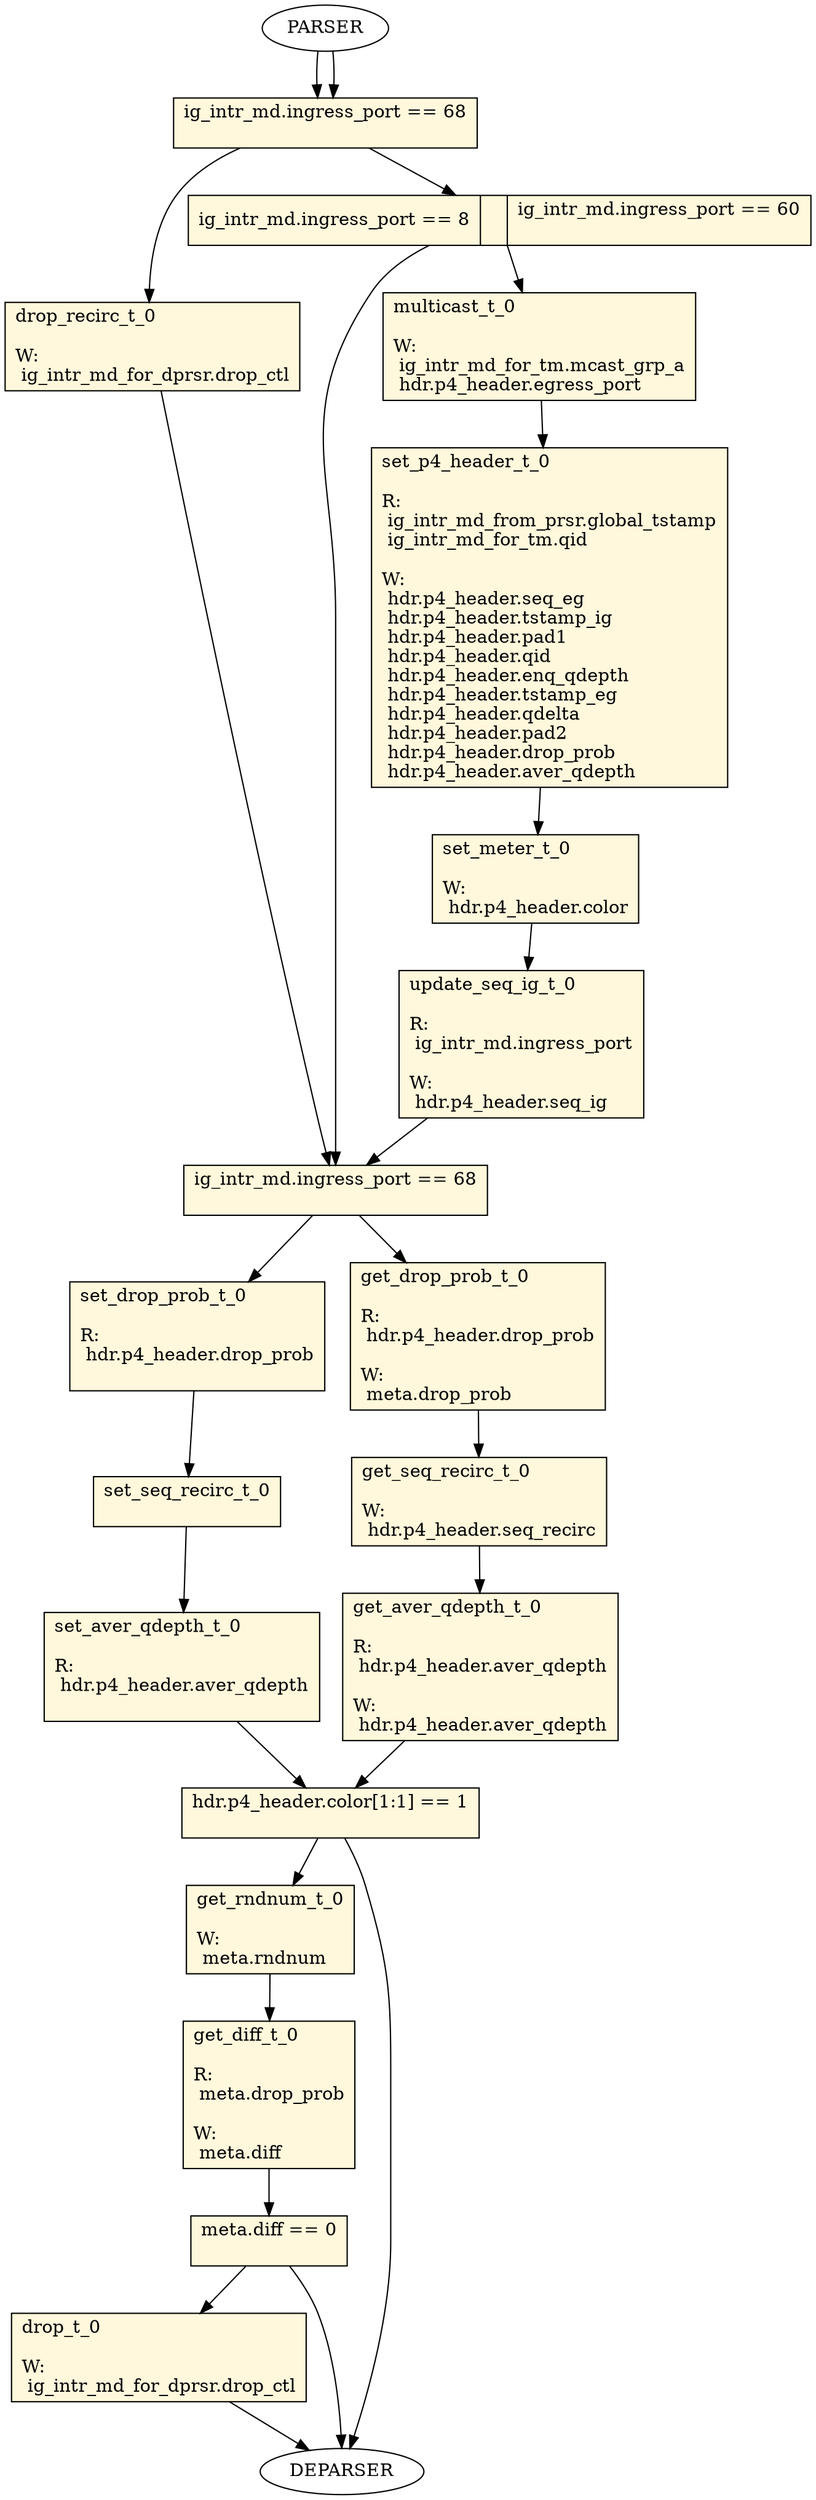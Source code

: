 digraph ingress {
cond_8 [ shape=record, style="filled", fillcolor=cornsilk, label="ig_intr_md.ingress_port == 68\l\l
 "];
drop_recirc_t_0 [ shape=record, style="filled", fillcolor=cornsilk, label="drop_recirc_t_0\l\l
W:\l
 ig_intr_md_for_dprsr.drop_ctl\l
 "];
cond_9 [ shape=record, style="filled", fillcolor=cornsilk, label="ig_intr_md.ingress_port == 8 || ig_intr_md.ingress_port == 60\l\l
 "];
cond_10 [ shape=record, style="filled", fillcolor=cornsilk, label="ig_intr_md.ingress_port == 68\l\l
 "];
multicast_t_0 [ shape=record, style="filled", fillcolor=cornsilk, label="multicast_t_0\l\l
W:\l
 ig_intr_md_for_tm.mcast_grp_a\l
 hdr.p4_header.egress_port\l
 "];
set_p4_header_t_0 [ shape=record, style="filled", fillcolor=cornsilk, label="set_p4_header_t_0\l\l
R:\l
 ig_intr_md_from_prsr.global_tstamp\l
 ig_intr_md_for_tm.qid\l
\lW:\l
 hdr.p4_header.seq_eg\l
 hdr.p4_header.tstamp_ig\l
 hdr.p4_header.pad1\l
 hdr.p4_header.qid\l
 hdr.p4_header.enq_qdepth\l
 hdr.p4_header.tstamp_eg\l
 hdr.p4_header.qdelta\l
 hdr.p4_header.pad2\l
 hdr.p4_header.drop_prob\l
 hdr.p4_header.aver_qdepth\l
 "];
set_meter_t_0 [ shape=record, style="filled", fillcolor=cornsilk, label="set_meter_t_0\l\l
W:\l
 hdr.p4_header.color\l
 "];
update_seq_ig_t_0 [ shape=record, style="filled", fillcolor=cornsilk, label="update_seq_ig_t_0\l\l
R:\l
 ig_intr_md.ingress_port\l
\lW:\l
 hdr.p4_header.seq_ig\l
 "];
set_drop_prob_t_0 [ shape=record, style="filled", fillcolor=cornsilk, label="set_drop_prob_t_0\l\l
R:\l
 hdr.p4_header.drop_prob\l
\l "];
get_drop_prob_t_0 [ shape=record, style="filled", fillcolor=cornsilk, label="get_drop_prob_t_0\l\l
R:\l
 hdr.p4_header.drop_prob\l
\lW:\l
 meta.drop_prob\l
 "];
set_seq_recirc_t_0 [ shape=record, style="filled", fillcolor=cornsilk, label="set_seq_recirc_t_0\l\l
 "];
set_aver_qdepth_t_0 [ shape=record, style="filled", fillcolor=cornsilk, label="set_aver_qdepth_t_0\l\l
R:\l
 hdr.p4_header.aver_qdepth\l
\l "];
cond_11 [ shape=record, style="filled", fillcolor=cornsilk, label="hdr.p4_header.color[1:1] == 1\l\l
 "];
get_seq_recirc_t_0 [ shape=record, style="filled", fillcolor=cornsilk, label="get_seq_recirc_t_0\l\l
W:\l
 hdr.p4_header.seq_recirc\l
 "];
get_aver_qdepth_t_0 [ shape=record, style="filled", fillcolor=cornsilk, label="get_aver_qdepth_t_0\l\l
R:\l
 hdr.p4_header.aver_qdepth\l
\lW:\l
 hdr.p4_header.aver_qdepth\l
 "];
get_rndnum_t_0 [ shape=record, style="filled", fillcolor=cornsilk, label="get_rndnum_t_0\l\l
W:\l
 meta.rndnum\l
 "];
get_diff_t_0 [ shape=record, style="filled", fillcolor=cornsilk, label="get_diff_t_0\l\l
R:\l
 meta.drop_prob\l
\lW:\l
 meta.diff\l
 "];
cond_12 [ shape=record, style="filled", fillcolor=cornsilk, label="meta.diff == 0\l\l
 "];
drop_t_0 [ shape=record, style="filled", fillcolor=cornsilk, label="drop_t_0\l\l
W:\l
 ig_intr_md_for_dprsr.drop_ctl\l
 "];
    PARSER -> cond_8
    cond_8 -> drop_recirc_t_0
    PARSER -> cond_8
    cond_8 -> cond_9
    drop_recirc_t_0 -> cond_10
    cond_9 -> multicast_t_0
    cond_9 -> cond_10
    multicast_t_0 -> set_p4_header_t_0
    set_p4_header_t_0 -> set_meter_t_0
    set_meter_t_0 -> update_seq_ig_t_0
    update_seq_ig_t_0 -> cond_10
    cond_10 -> set_drop_prob_t_0
    cond_10 -> get_drop_prob_t_0
    set_drop_prob_t_0 -> set_seq_recirc_t_0
    set_seq_recirc_t_0 -> set_aver_qdepth_t_0
    set_aver_qdepth_t_0 -> cond_11
    get_drop_prob_t_0 -> get_seq_recirc_t_0
    get_seq_recirc_t_0 -> get_aver_qdepth_t_0
    get_aver_qdepth_t_0 -> cond_11
    cond_11 -> get_rndnum_t_0
    cond_11 -> DEPARSER
    get_rndnum_t_0 -> get_diff_t_0
    get_diff_t_0 -> cond_12
    cond_12 -> drop_t_0
    cond_12 -> DEPARSER
    drop_t_0 -> DEPARSER
}
